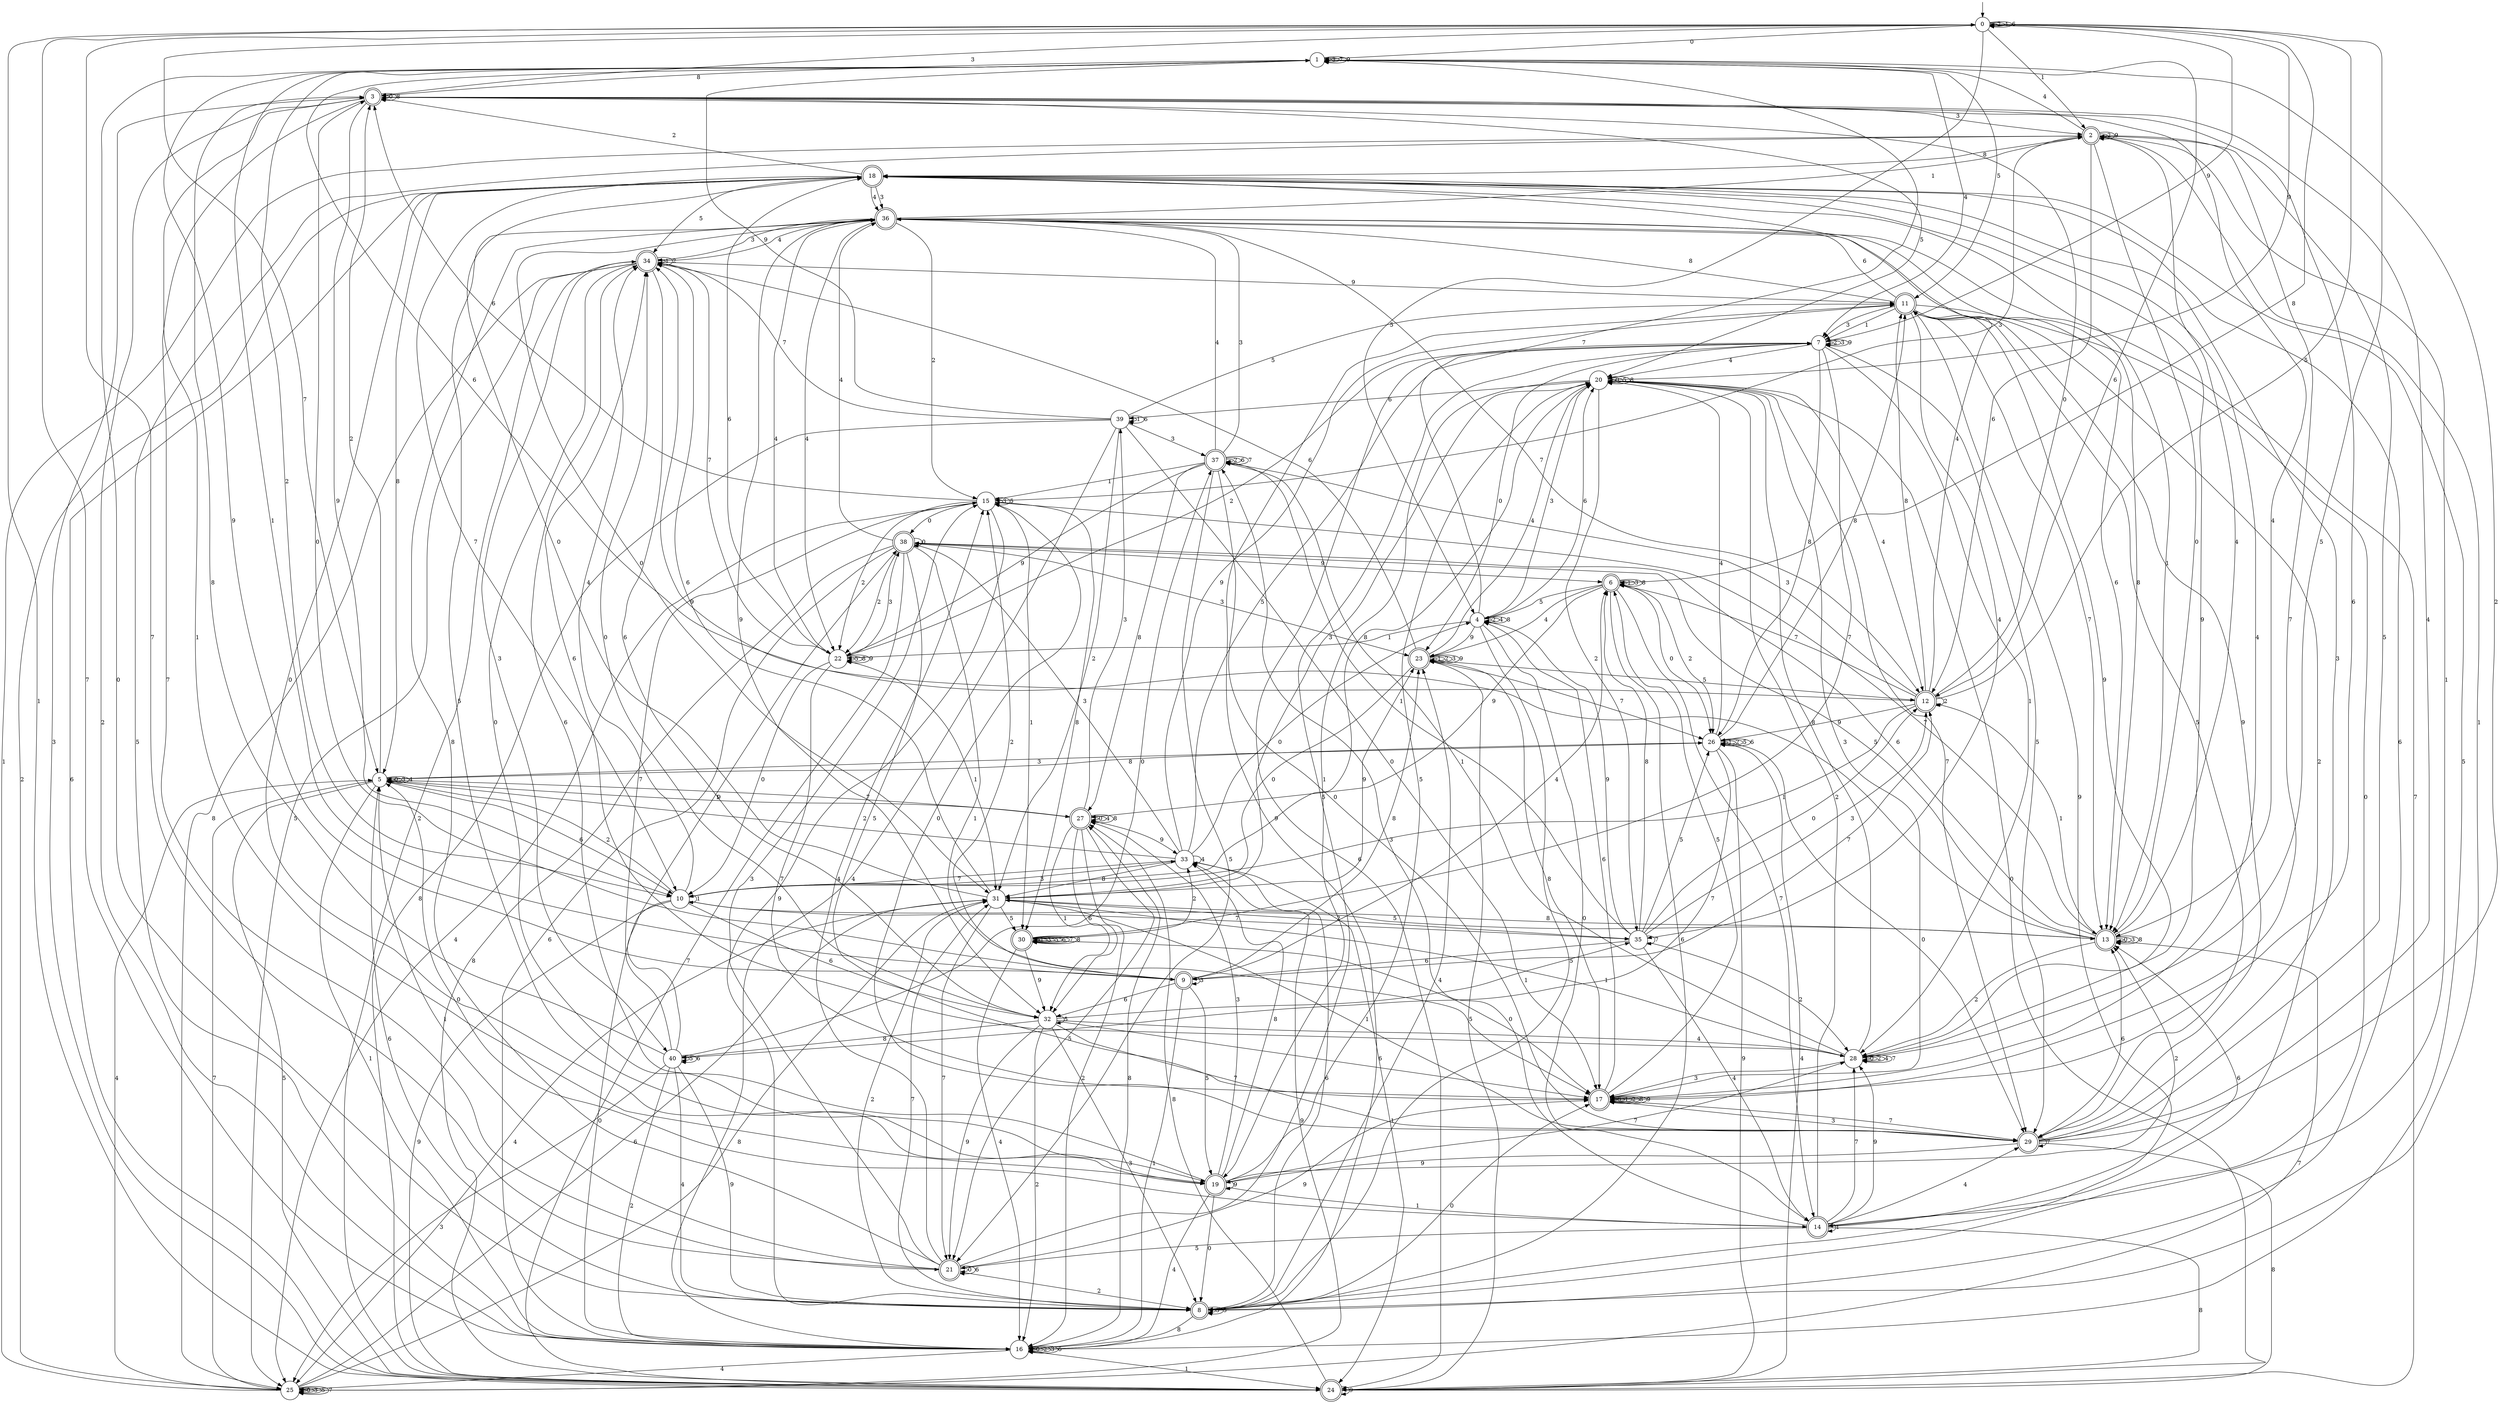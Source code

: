 digraph g {

	s0 [shape="circle" label="0"];
	s1 [shape="circle" label="1"];
	s2 [shape="doublecircle" label="2"];
	s3 [shape="doublecircle" label="3"];
	s4 [shape="circle" label="4"];
	s5 [shape="circle" label="5"];
	s6 [shape="doublecircle" label="6"];
	s7 [shape="circle" label="7"];
	s8 [shape="doublecircle" label="8"];
	s9 [shape="doublecircle" label="9"];
	s10 [shape="circle" label="10"];
	s11 [shape="doublecircle" label="11"];
	s12 [shape="doublecircle" label="12"];
	s13 [shape="doublecircle" label="13"];
	s14 [shape="doublecircle" label="14"];
	s15 [shape="circle" label="15"];
	s16 [shape="circle" label="16"];
	s17 [shape="doublecircle" label="17"];
	s18 [shape="doublecircle" label="18"];
	s19 [shape="doublecircle" label="19"];
	s20 [shape="circle" label="20"];
	s21 [shape="doublecircle" label="21"];
	s22 [shape="circle" label="22"];
	s23 [shape="doublecircle" label="23"];
	s24 [shape="doublecircle" label="24"];
	s25 [shape="circle" label="25"];
	s26 [shape="circle" label="26"];
	s27 [shape="doublecircle" label="27"];
	s28 [shape="circle" label="28"];
	s29 [shape="doublecircle" label="29"];
	s30 [shape="doublecircle" label="30"];
	s31 [shape="circle" label="31"];
	s32 [shape="circle" label="32"];
	s33 [shape="circle" label="33"];
	s34 [shape="doublecircle" label="34"];
	s35 [shape="circle" label="35"];
	s36 [shape="doublecircle" label="36"];
	s37 [shape="doublecircle" label="37"];
	s38 [shape="doublecircle" label="38"];
	s39 [shape="circle" label="39"];
	s40 [shape="circle" label="40"];
	s0 -> s1 [label="0"];
	s0 -> s2 [label="1"];
	s0 -> s0 [label="2"];
	s0 -> s3 [label="3"];
	s0 -> s0 [label="4"];
	s0 -> s4 [label="5"];
	s0 -> s0 [label="6"];
	s0 -> s5 [label="7"];
	s0 -> s6 [label="8"];
	s0 -> s7 [label="9"];
	s1 -> s8 [label="0"];
	s1 -> s9 [label="1"];
	s1 -> s10 [label="2"];
	s1 -> s1 [label="3"];
	s1 -> s7 [label="4"];
	s1 -> s11 [label="5"];
	s1 -> s12 [label="6"];
	s1 -> s1 [label="7"];
	s1 -> s3 [label="8"];
	s1 -> s1 [label="9"];
	s2 -> s13 [label="0"];
	s2 -> s14 [label="1"];
	s2 -> s2 [label="2"];
	s2 -> s15 [label="3"];
	s2 -> s1 [label="4"];
	s2 -> s16 [label="5"];
	s2 -> s12 [label="6"];
	s2 -> s17 [label="7"];
	s2 -> s18 [label="8"];
	s2 -> s2 [label="9"];
	s3 -> s3 [label="0"];
	s3 -> s19 [label="1"];
	s3 -> s16 [label="2"];
	s3 -> s2 [label="3"];
	s3 -> s13 [label="4"];
	s3 -> s20 [label="5"];
	s3 -> s17 [label="6"];
	s3 -> s21 [label="7"];
	s3 -> s3 [label="8"];
	s3 -> s10 [label="9"];
	s4 -> s14 [label="0"];
	s4 -> s22 [label="1"];
	s4 -> s4 [label="2"];
	s4 -> s20 [label="3"];
	s4 -> s4 [label="4"];
	s4 -> s8 [label="5"];
	s4 -> s20 [label="6"];
	s4 -> s1 [label="7"];
	s4 -> s4 [label="8"];
	s4 -> s23 [label="9"];
	s5 -> s5 [label="0"];
	s5 -> s16 [label="1"];
	s5 -> s3 [label="2"];
	s5 -> s5 [label="3"];
	s5 -> s5 [label="4"];
	s5 -> s24 [label="5"];
	s5 -> s10 [label="6"];
	s5 -> s25 [label="7"];
	s5 -> s26 [label="8"];
	s5 -> s27 [label="9"];
	s6 -> s26 [label="0"];
	s6 -> s6 [label="1"];
	s6 -> s26 [label="2"];
	s6 -> s6 [label="3"];
	s6 -> s23 [label="4"];
	s6 -> s4 [label="5"];
	s6 -> s8 [label="6"];
	s6 -> s14 [label="7"];
	s6 -> s6 [label="8"];
	s6 -> s27 [label="9"];
	s7 -> s23 [label="0"];
	s7 -> s28 [label="1"];
	s7 -> s7 [label="2"];
	s7 -> s7 [label="3"];
	s7 -> s20 [label="4"];
	s7 -> s29 [label="5"];
	s7 -> s24 [label="6"];
	s7 -> s30 [label="7"];
	s7 -> s26 [label="8"];
	s7 -> s7 [label="9"];
	s8 -> s17 [label="0"];
	s8 -> s2 [label="1"];
	s8 -> s31 [label="2"];
	s8 -> s8 [label="3"];
	s8 -> s23 [label="4"];
	s8 -> s8 [label="5"];
	s8 -> s5 [label="6"];
	s8 -> s31 [label="7"];
	s8 -> s16 [label="8"];
	s8 -> s11 [label="9"];
	s9 -> s3 [label="0"];
	s9 -> s16 [label="1"];
	s9 -> s15 [label="2"];
	s9 -> s9 [label="3"];
	s9 -> s6 [label="4"];
	s9 -> s19 [label="5"];
	s9 -> s32 [label="6"];
	s9 -> s12 [label="7"];
	s9 -> s23 [label="8"];
	s9 -> s1 [label="9"];
	s10 -> s16 [label="0"];
	s10 -> s10 [label="1"];
	s10 -> s5 [label="2"];
	s10 -> s33 [label="3"];
	s10 -> s34 [label="4"];
	s10 -> s13 [label="5"];
	s10 -> s32 [label="6"];
	s10 -> s35 [label="7"];
	s10 -> s20 [label="8"];
	s10 -> s24 [label="9"];
	s11 -> s8 [label="0"];
	s11 -> s7 [label="1"];
	s11 -> s14 [label="2"];
	s11 -> s7 [label="3"];
	s11 -> s35 [label="4"];
	s11 -> s29 [label="5"];
	s11 -> s36 [label="6"];
	s11 -> s13 [label="7"];
	s11 -> s36 [label="8"];
	s11 -> s29 [label="9"];
	s12 -> s3 [label="0"];
	s12 -> s10 [label="1"];
	s12 -> s12 [label="2"];
	s12 -> s37 [label="3"];
	s12 -> s18 [label="4"];
	s12 -> s0 [label="5"];
	s12 -> s1 [label="6"];
	s12 -> s6 [label="7"];
	s12 -> s11 [label="8"];
	s12 -> s26 [label="9"];
	s13 -> s13 [label="0"];
	s13 -> s12 [label="1"];
	s13 -> s28 [label="2"];
	s13 -> s13 [label="3"];
	s13 -> s2 [label="4"];
	s13 -> s38 [label="5"];
	s13 -> s38 [label="6"];
	s13 -> s25 [label="7"];
	s13 -> s13 [label="8"];
	s13 -> s34 [label="9"];
	s14 -> s5 [label="0"];
	s14 -> s14 [label="1"];
	s14 -> s20 [label="2"];
	s14 -> s37 [label="3"];
	s14 -> s29 [label="4"];
	s14 -> s21 [label="5"];
	s14 -> s13 [label="6"];
	s14 -> s28 [label="7"];
	s14 -> s24 [label="8"];
	s14 -> s28 [label="9"];
	s15 -> s38 [label="0"];
	s15 -> s30 [label="1"];
	s15 -> s22 [label="2"];
	s15 -> s15 [label="3"];
	s15 -> s25 [label="4"];
	s15 -> s15 [label="5"];
	s15 -> s3 [label="6"];
	s15 -> s13 [label="7"];
	s15 -> s30 [label="8"];
	s15 -> s8 [label="9"];
	s16 -> s16 [label="0"];
	s16 -> s24 [label="1"];
	s16 -> s16 [label="2"];
	s16 -> s16 [label="3"];
	s16 -> s25 [label="4"];
	s16 -> s18 [label="5"];
	s16 -> s16 [label="6"];
	s16 -> s0 [label="7"];
	s16 -> s27 [label="8"];
	s16 -> s11 [label="9"];
	s17 -> s17 [label="0"];
	s17 -> s17 [label="1"];
	s17 -> s17 [label="2"];
	s17 -> s29 [label="3"];
	s17 -> s18 [label="4"];
	s17 -> s6 [label="5"];
	s17 -> s4 [label="6"];
	s17 -> s29 [label="7"];
	s17 -> s17 [label="8"];
	s17 -> s17 [label="9"];
	s18 -> s19 [label="0"];
	s18 -> s13 [label="1"];
	s18 -> s3 [label="2"];
	s18 -> s36 [label="3"];
	s18 -> s36 [label="4"];
	s18 -> s34 [label="5"];
	s18 -> s8 [label="6"];
	s18 -> s10 [label="7"];
	s18 -> s5 [label="8"];
	s18 -> s28 [label="9"];
	s19 -> s8 [label="0"];
	s19 -> s14 [label="1"];
	s19 -> s13 [label="2"];
	s19 -> s27 [label="3"];
	s19 -> s16 [label="4"];
	s19 -> s20 [label="5"];
	s19 -> s34 [label="6"];
	s19 -> s28 [label="7"];
	s19 -> s33 [label="8"];
	s19 -> s19 [label="9"];
	s20 -> s20 [label="0"];
	s20 -> s19 [label="1"];
	s20 -> s35 [label="2"];
	s20 -> s17 [label="3"];
	s20 -> s12 [label="4"];
	s20 -> s20 [label="5"];
	s20 -> s39 [label="6"];
	s20 -> s29 [label="7"];
	s20 -> s20 [label="8"];
	s20 -> s0 [label="9"];
	s21 -> s21 [label="0"];
	s21 -> s5 [label="1"];
	s21 -> s8 [label="2"];
	s21 -> s15 [label="3"];
	s21 -> s15 [label="4"];
	s21 -> s7 [label="5"];
	s21 -> s21 [label="6"];
	s21 -> s0 [label="7"];
	s21 -> s36 [label="8"];
	s21 -> s17 [label="9"];
	s22 -> s10 [label="0"];
	s22 -> s31 [label="1"];
	s22 -> s7 [label="2"];
	s22 -> s38 [label="3"];
	s22 -> s36 [label="4"];
	s22 -> s22 [label="5"];
	s22 -> s18 [label="6"];
	s22 -> s17 [label="7"];
	s22 -> s22 [label="8"];
	s22 -> s22 [label="9"];
	s23 -> s31 [label="0"];
	s23 -> s23 [label="1"];
	s23 -> s23 [label="2"];
	s23 -> s23 [label="3"];
	s23 -> s20 [label="4"];
	s23 -> s12 [label="5"];
	s23 -> s34 [label="6"];
	s23 -> s26 [label="7"];
	s23 -> s17 [label="8"];
	s23 -> s23 [label="9"];
	s24 -> s20 [label="0"];
	s24 -> s0 [label="1"];
	s24 -> s34 [label="2"];
	s24 -> s3 [label="3"];
	s24 -> s26 [label="4"];
	s24 -> s23 [label="5"];
	s24 -> s18 [label="6"];
	s24 -> s36 [label="7"];
	s24 -> s27 [label="8"];
	s24 -> s24 [label="9"];
	s25 -> s25 [label="0"];
	s25 -> s2 [label="1"];
	s25 -> s18 [label="2"];
	s25 -> s25 [label="3"];
	s25 -> s5 [label="4"];
	s25 -> s25 [label="5"];
	s25 -> s31 [label="6"];
	s25 -> s25 [label="7"];
	s25 -> s31 [label="8"];
	s25 -> s33 [label="9"];
	s26 -> s29 [label="0"];
	s26 -> s26 [label="1"];
	s26 -> s26 [label="2"];
	s26 -> s5 [label="3"];
	s26 -> s20 [label="4"];
	s26 -> s26 [label="5"];
	s26 -> s26 [label="6"];
	s26 -> s40 [label="7"];
	s26 -> s11 [label="8"];
	s26 -> s24 [label="9"];
	s27 -> s27 [label="0"];
	s27 -> s32 [label="1"];
	s27 -> s16 [label="2"];
	s27 -> s39 [label="3"];
	s27 -> s27 [label="4"];
	s27 -> s21 [label="5"];
	s27 -> s32 [label="6"];
	s27 -> s5 [label="7"];
	s27 -> s27 [label="8"];
	s27 -> s33 [label="9"];
	s28 -> s28 [label="0"];
	s28 -> s37 [label="1"];
	s28 -> s28 [label="2"];
	s28 -> s17 [label="3"];
	s28 -> s28 [label="4"];
	s28 -> s0 [label="5"];
	s28 -> s34 [label="6"];
	s28 -> s28 [label="7"];
	s28 -> s20 [label="8"];
	s28 -> s11 [label="9"];
	s29 -> s15 [label="0"];
	s29 -> s31 [label="1"];
	s29 -> s1 [label="2"];
	s29 -> s18 [label="3"];
	s29 -> s3 [label="4"];
	s29 -> s2 [label="5"];
	s29 -> s13 [label="6"];
	s29 -> s29 [label="7"];
	s29 -> s24 [label="8"];
	s29 -> s19 [label="9"];
	s30 -> s17 [label="0"];
	s30 -> s30 [label="1"];
	s30 -> s33 [label="2"];
	s30 -> s30 [label="3"];
	s30 -> s16 [label="4"];
	s30 -> s30 [label="5"];
	s30 -> s30 [label="6"];
	s30 -> s30 [label="7"];
	s30 -> s30 [label="8"];
	s30 -> s32 [label="9"];
	s31 -> s18 [label="0"];
	s31 -> s28 [label="1"];
	s31 -> s35 [label="2"];
	s31 -> s20 [label="3"];
	s31 -> s25 [label="4"];
	s31 -> s30 [label="5"];
	s31 -> s34 [label="6"];
	s31 -> s21 [label="7"];
	s31 -> s13 [label="8"];
	s31 -> s23 [label="9"];
	s32 -> s34 [label="0"];
	s32 -> s35 [label="1"];
	s32 -> s16 [label="2"];
	s32 -> s8 [label="3"];
	s32 -> s28 [label="4"];
	s32 -> s32 [label="5"];
	s32 -> s17 [label="6"];
	s32 -> s29 [label="7"];
	s32 -> s40 [label="8"];
	s32 -> s21 [label="9"];
	s33 -> s4 [label="0"];
	s33 -> s24 [label="1"];
	s33 -> s5 [label="2"];
	s33 -> s38 [label="3"];
	s33 -> s33 [label="4"];
	s33 -> s7 [label="5"];
	s33 -> s8 [label="6"];
	s33 -> s10 [label="7"];
	s33 -> s31 [label="8"];
	s33 -> s11 [label="9"];
	s34 -> s19 [label="0"];
	s34 -> s34 [label="1"];
	s34 -> s34 [label="2"];
	s34 -> s40 [label="3"];
	s34 -> s36 [label="4"];
	s34 -> s25 [label="5"];
	s34 -> s32 [label="6"];
	s34 -> s22 [label="7"];
	s34 -> s25 [label="8"];
	s34 -> s11 [label="9"];
	s35 -> s12 [label="0"];
	s35 -> s37 [label="1"];
	s35 -> s28 [label="2"];
	s35 -> s12 [label="3"];
	s35 -> s14 [label="4"];
	s35 -> s26 [label="5"];
	s35 -> s9 [label="6"];
	s35 -> s35 [label="7"];
	s35 -> s6 [label="8"];
	s35 -> s4 [label="9"];
	s36 -> s31 [label="0"];
	s36 -> s2 [label="1"];
	s36 -> s15 [label="2"];
	s36 -> s34 [label="3"];
	s36 -> s22 [label="4"];
	s36 -> s19 [label="5"];
	s36 -> s13 [label="6"];
	s36 -> s12 [label="7"];
	s36 -> s13 [label="8"];
	s36 -> s32 [label="9"];
	s37 -> s29 [label="0"];
	s37 -> s15 [label="1"];
	s37 -> s37 [label="2"];
	s37 -> s36 [label="3"];
	s37 -> s36 [label="4"];
	s37 -> s21 [label="5"];
	s37 -> s37 [label="6"];
	s37 -> s37 [label="7"];
	s37 -> s27 [label="8"];
	s37 -> s22 [label="9"];
	s38 -> s38 [label="0"];
	s38 -> s17 [label="1"];
	s38 -> s22 [label="2"];
	s38 -> s23 [label="3"];
	s38 -> s36 [label="4"];
	s38 -> s17 [label="5"];
	s38 -> s16 [label="6"];
	s38 -> s24 [label="7"];
	s38 -> s24 [label="8"];
	s38 -> s6 [label="9"];
	s39 -> s17 [label="0"];
	s39 -> s39 [label="1"];
	s39 -> s31 [label="2"];
	s39 -> s37 [label="3"];
	s39 -> s16 [label="4"];
	s39 -> s11 [label="5"];
	s39 -> s39 [label="6"];
	s39 -> s34 [label="7"];
	s39 -> s24 [label="8"];
	s39 -> s1 [label="9"];
	s40 -> s37 [label="0"];
	s40 -> s38 [label="1"];
	s40 -> s16 [label="2"];
	s40 -> s25 [label="3"];
	s40 -> s8 [label="4"];
	s40 -> s40 [label="5"];
	s40 -> s40 [label="6"];
	s40 -> s15 [label="7"];
	s40 -> s3 [label="8"];
	s40 -> s8 [label="9"];

__start0 [label="" shape="none" width="0" height="0"];
__start0 -> s0;

}
